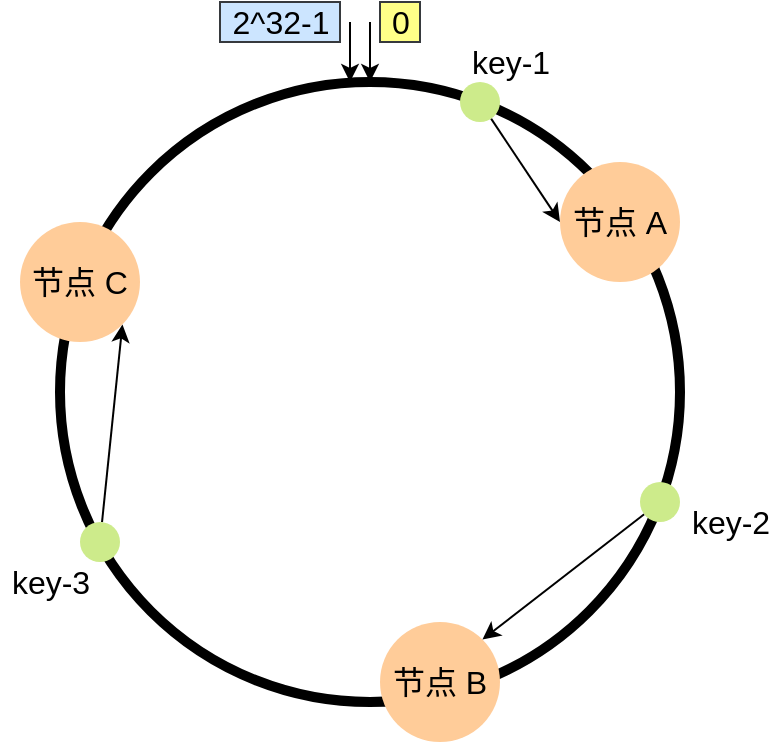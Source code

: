 <mxfile version="16.6.1" type="github">
  <diagram id="dUYbaPhnGVqv1Kl6U1wE" name="Page-1">
    <mxGraphModel dx="946" dy="558" grid="1" gridSize="10" guides="1" tooltips="1" connect="1" arrows="1" fold="1" page="1" pageScale="1" pageWidth="827" pageHeight="1169" math="0" shadow="0">
      <root>
        <mxCell id="0" />
        <mxCell id="1" parent="0" />
        <mxCell id="tIOVdsP5An5NUI-i8oHf-1" value="" style="ellipse;whiteSpace=wrap;html=1;aspect=fixed;strokeWidth=5;fontSize=16;" vertex="1" parent="1">
          <mxGeometry x="260" y="140" width="310" height="310" as="geometry" />
        </mxCell>
        <mxCell id="tIOVdsP5An5NUI-i8oHf-3" value="" style="endArrow=classic;html=1;rounded=0;entryX=0.5;entryY=0;entryDx=0;entryDy=0;fontSize=16;" edge="1" parent="1" target="tIOVdsP5An5NUI-i8oHf-1">
          <mxGeometry width="50" height="50" relative="1" as="geometry">
            <mxPoint x="415" y="110" as="sourcePoint" />
            <mxPoint x="450" y="50" as="targetPoint" />
          </mxGeometry>
        </mxCell>
        <mxCell id="tIOVdsP5An5NUI-i8oHf-4" value="0" style="text;html=1;align=center;verticalAlign=middle;resizable=0;points=[];autosize=1;strokeColor=#36393d;fillColor=#ffff88;fontSize=16;" vertex="1" parent="1">
          <mxGeometry x="420" y="100" width="20" height="20" as="geometry" />
        </mxCell>
        <mxCell id="tIOVdsP5An5NUI-i8oHf-7" value="" style="endArrow=classic;html=1;rounded=0;entryX=0.5;entryY=0;entryDx=0;entryDy=0;fontSize=16;" edge="1" parent="1">
          <mxGeometry width="50" height="50" relative="1" as="geometry">
            <mxPoint x="405" y="110" as="sourcePoint" />
            <mxPoint x="405" y="140" as="targetPoint" />
          </mxGeometry>
        </mxCell>
        <mxCell id="tIOVdsP5An5NUI-i8oHf-8" value="2^32-1" style="text;html=1;align=center;verticalAlign=middle;resizable=0;points=[];autosize=1;strokeColor=#36393d;fillColor=#cce5ff;fontSize=16;" vertex="1" parent="1">
          <mxGeometry x="340" y="100" width="60" height="20" as="geometry" />
        </mxCell>
        <mxCell id="tIOVdsP5An5NUI-i8oHf-11" value="节点 A" style="ellipse;whiteSpace=wrap;html=1;aspect=fixed;fontSize=16;strokeWidth=5;fillColor=#ffcc99;strokeColor=none;" vertex="1" parent="1">
          <mxGeometry x="510" y="180" width="60" height="60" as="geometry" />
        </mxCell>
        <mxCell id="tIOVdsP5An5NUI-i8oHf-12" value="节点 B" style="ellipse;whiteSpace=wrap;html=1;aspect=fixed;fontSize=16;strokeWidth=5;fillColor=#ffcc99;strokeColor=none;" vertex="1" parent="1">
          <mxGeometry x="420" y="410" width="60" height="60" as="geometry" />
        </mxCell>
        <mxCell id="tIOVdsP5An5NUI-i8oHf-13" value="节点 C" style="ellipse;whiteSpace=wrap;html=1;aspect=fixed;fontSize=16;strokeWidth=5;fillColor=#ffcc99;strokeColor=none;" vertex="1" parent="1">
          <mxGeometry x="240" y="210" width="60" height="60" as="geometry" />
        </mxCell>
        <mxCell id="tIOVdsP5An5NUI-i8oHf-21" style="rounded=0;orthogonalLoop=1;jettySize=auto;html=1;entryX=1;entryY=0;entryDx=0;entryDy=0;fontSize=16;" edge="1" parent="1" source="tIOVdsP5An5NUI-i8oHf-15" target="tIOVdsP5An5NUI-i8oHf-12">
          <mxGeometry relative="1" as="geometry" />
        </mxCell>
        <mxCell id="tIOVdsP5An5NUI-i8oHf-15" value="" style="ellipse;whiteSpace=wrap;html=1;aspect=fixed;fontSize=16;strokeWidth=5;fillColor=#cdeb8b;strokeColor=none;" vertex="1" parent="1">
          <mxGeometry x="550" y="340" width="20" height="20" as="geometry" />
        </mxCell>
        <mxCell id="tIOVdsP5An5NUI-i8oHf-18" value="key-2" style="text;html=1;align=center;verticalAlign=middle;resizable=0;points=[];autosize=1;strokeColor=none;fillColor=none;fontSize=16;" vertex="1" parent="1">
          <mxGeometry x="570" y="350" width="50" height="20" as="geometry" />
        </mxCell>
        <mxCell id="tIOVdsP5An5NUI-i8oHf-24" style="edgeStyle=none;rounded=0;orthogonalLoop=1;jettySize=auto;html=1;entryX=1;entryY=1;entryDx=0;entryDy=0;fontSize=16;" edge="1" parent="1" source="tIOVdsP5An5NUI-i8oHf-22" target="tIOVdsP5An5NUI-i8oHf-13">
          <mxGeometry relative="1" as="geometry" />
        </mxCell>
        <mxCell id="tIOVdsP5An5NUI-i8oHf-22" value="" style="ellipse;whiteSpace=wrap;html=1;aspect=fixed;fontSize=16;strokeWidth=5;fillColor=#cdeb8b;strokeColor=none;" vertex="1" parent="1">
          <mxGeometry x="270" y="360" width="20" height="20" as="geometry" />
        </mxCell>
        <mxCell id="tIOVdsP5An5NUI-i8oHf-23" value="key-3" style="text;html=1;align=center;verticalAlign=middle;resizable=0;points=[];autosize=1;strokeColor=none;fillColor=none;fontSize=16;" vertex="1" parent="1">
          <mxGeometry x="230" y="380" width="50" height="20" as="geometry" />
        </mxCell>
        <mxCell id="tIOVdsP5An5NUI-i8oHf-27" style="edgeStyle=none;rounded=0;orthogonalLoop=1;jettySize=auto;html=1;entryX=0;entryY=0.5;entryDx=0;entryDy=0;fontSize=16;" edge="1" parent="1" source="tIOVdsP5An5NUI-i8oHf-25" target="tIOVdsP5An5NUI-i8oHf-11">
          <mxGeometry relative="1" as="geometry" />
        </mxCell>
        <mxCell id="tIOVdsP5An5NUI-i8oHf-25" value="" style="ellipse;whiteSpace=wrap;html=1;aspect=fixed;fontSize=16;strokeWidth=5;fillColor=#cdeb8b;strokeColor=none;" vertex="1" parent="1">
          <mxGeometry x="460" y="140" width="20" height="20" as="geometry" />
        </mxCell>
        <mxCell id="tIOVdsP5An5NUI-i8oHf-26" value="key-1" style="text;html=1;align=center;verticalAlign=middle;resizable=0;points=[];autosize=1;strokeColor=none;fillColor=none;fontSize=16;" vertex="1" parent="1">
          <mxGeometry x="460" y="120" width="50" height="20" as="geometry" />
        </mxCell>
      </root>
    </mxGraphModel>
  </diagram>
</mxfile>
